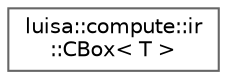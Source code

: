 digraph "类继承关系图"
{
 // LATEX_PDF_SIZE
  bgcolor="transparent";
  edge [fontname=Helvetica,fontsize=10,labelfontname=Helvetica,labelfontsize=10];
  node [fontname=Helvetica,fontsize=10,shape=box,height=0.2,width=0.4];
  rankdir="LR";
  Node0 [id="Node000000",label="luisa::compute::ir\l::CBox\< T \>",height=0.2,width=0.4,color="grey40", fillcolor="white", style="filled",URL="$structluisa_1_1compute_1_1ir_1_1_c_box.html",tooltip=" "];
}
